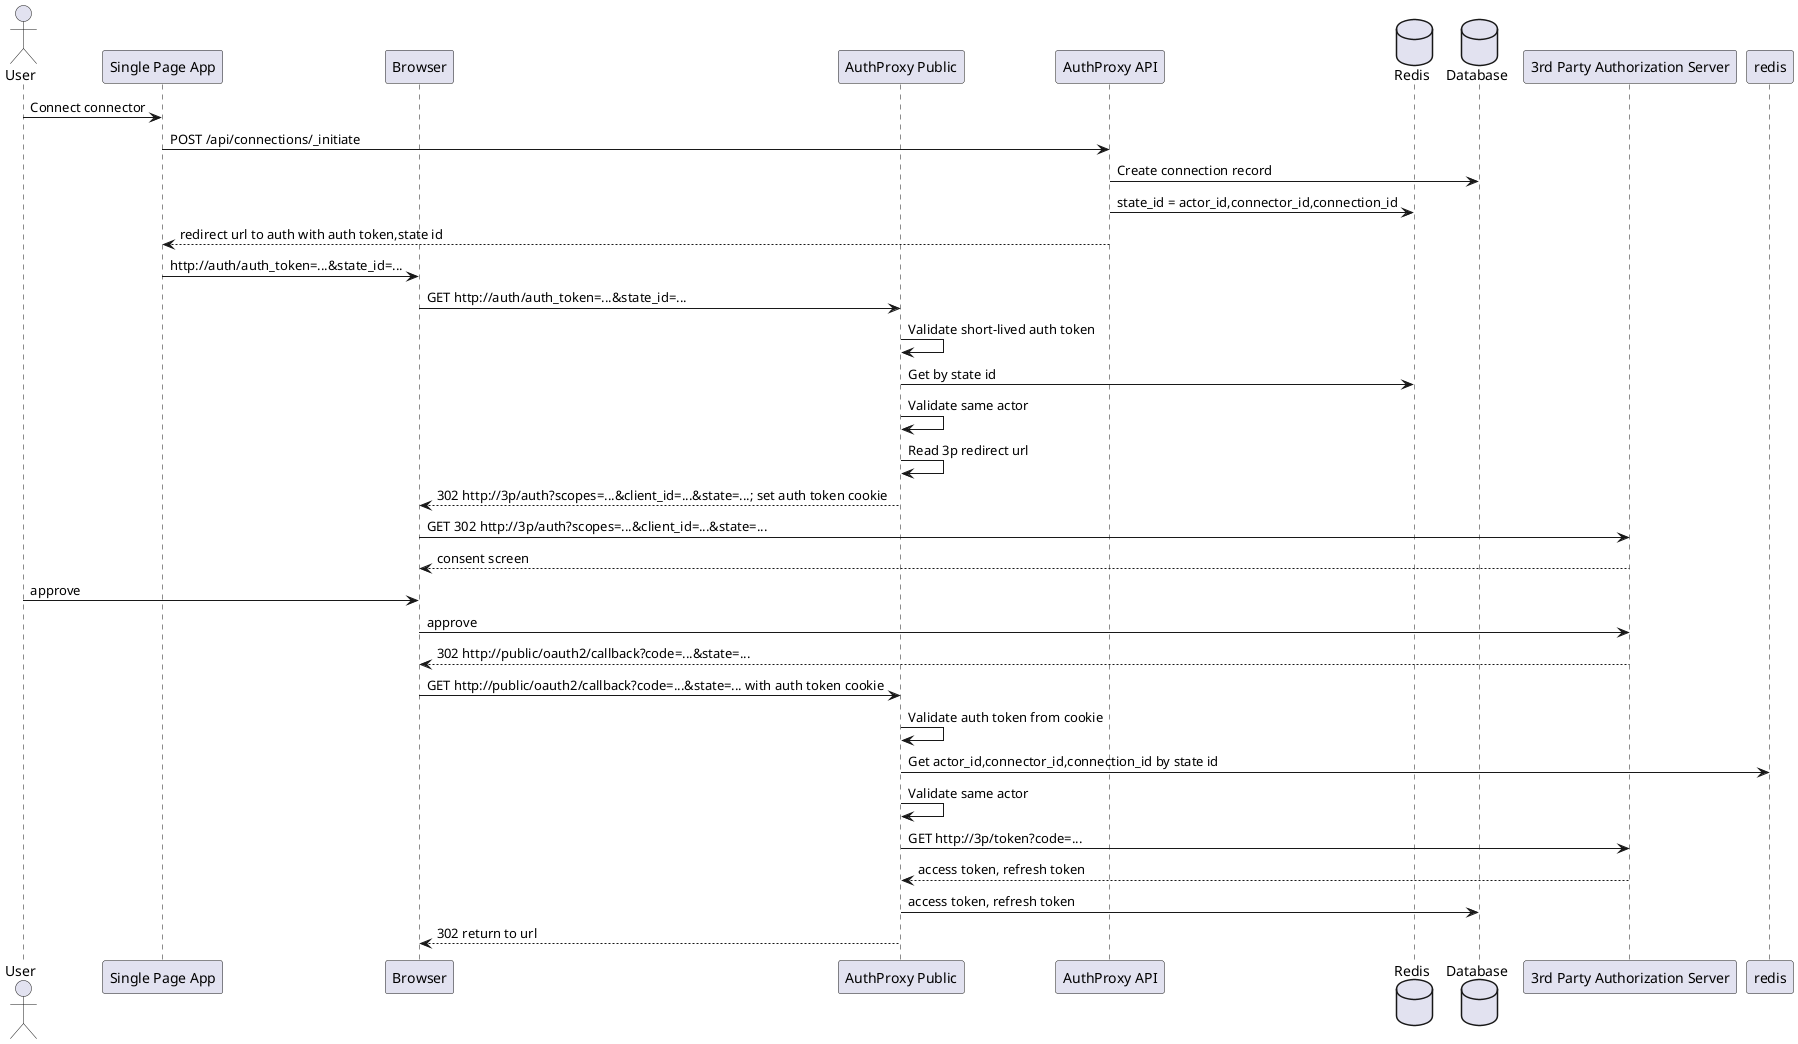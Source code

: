 @startuml
actor User
participant "Single Page App" as SPA
participant "Browser" as browser
participant "AuthProxy Public" as public
participant "AuthProxy API" as API
database "Redis" as Redis
database "Database" as db
participant "3rd Party Authorization Server" as 3pAuthServer

User -> SPA: Connect connector
SPA -> API: POST /api/connections/_initiate

API -> db: Create connection record
API -> Redis: state_id = actor_id,connector_id,connection_id
API --> SPA: redirect url to auth with auth token,state id

SPA -> browser: http://auth/auth_token=...&state_id=...
browser -> public: GET http://auth/auth_token=...&state_id=...

public -> public: Validate short-lived auth token
public -> Redis: Get by state id
public -> public: Validate same actor
public -> public: Read 3p redirect url

public --> browser: 302 http://3p/auth?scopes=...&client_id=...&state=...; set auth token cookie
browser -> 3pAuthServer: GET 302 http://3p/auth?scopes=...&client_id=...&state=...
3pAuthServer --> browser: consent screen
User -> browser: approve
browser -> 3pAuthServer: approve
3pAuthServer --> browser: 302 http://public/oauth2/callback?code=...&state=...

browser -> public: GET http://public/oauth2/callback?code=...&state=... with auth token cookie
public -> public: Validate auth token from cookie
public -> redis: Get actor_id,connector_id,connection_id by state id
public -> public: Validate same actor
public -> 3pAuthServer: GET http://3p/token?code=...
3pAuthServer --> public: access token, refresh token
public -> db: access token, refresh token
public --> browser: 302 return to url

@enduml